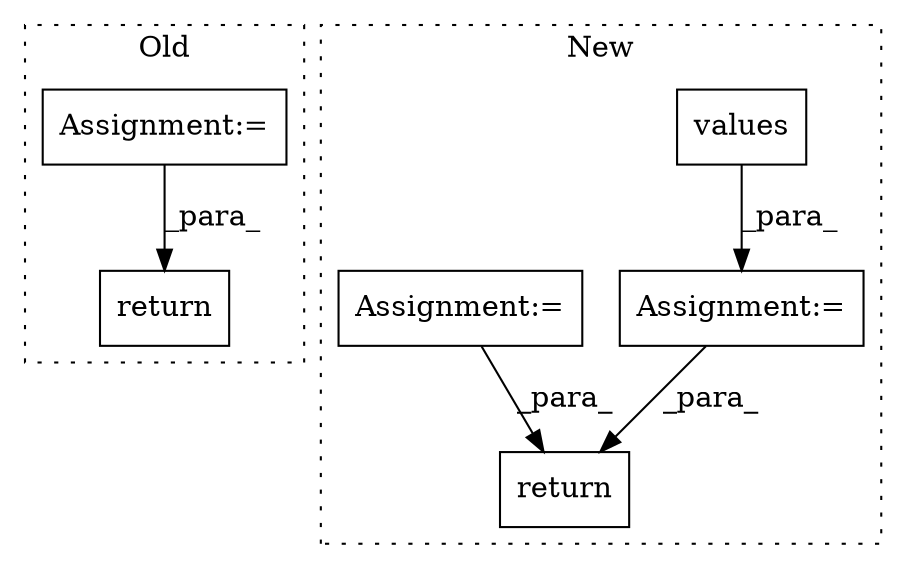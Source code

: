 digraph G {
subgraph cluster0 {
1 [label="return" a="41" s="17452" l="7" shape="box"];
5 [label="Assignment:=" a="7" s="17312" l="1" shape="box"];
label = "Old";
style="dotted";
}
subgraph cluster1 {
2 [label="values" a="32" s="18450" l="8" shape="box"];
3 [label="Assignment:=" a="7" s="18368,18458" l="53,2" shape="box"];
4 [label="return" a="41" s="18666" l="7" shape="box"];
6 [label="Assignment:=" a="7" s="18347" l="1" shape="box"];
label = "New";
style="dotted";
}
2 -> 3 [label="_para_"];
3 -> 4 [label="_para_"];
5 -> 1 [label="_para_"];
6 -> 4 [label="_para_"];
}
